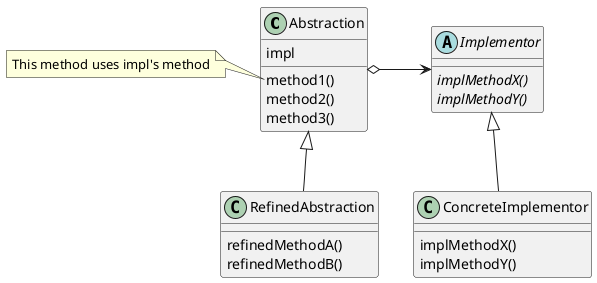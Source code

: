 @startuml Bridge pattern
class Abstraction {
  impl
  method1()
  method2()
  method3()
}

abstract Implementor {
  {abstract} implMethodX()
  {abstract} implMethodY()
}

class RefinedAbstraction {
  refinedMethodA()
  refinedMethodB()
}

class ConcreteImplementor {
  implMethodX()
  implMethodY()
}

RefinedAbstraction -up-|> Abstraction
ConcreteImplementor -up-|> Implementor
Abstraction o-right-> Implementor

note left of Abstraction::method1
  This method uses impl's method
end note
@enduml
